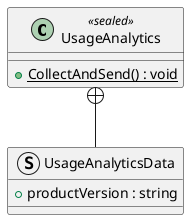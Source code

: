 @startuml
class UsageAnalytics <<sealed>> {
    + {static} CollectAndSend() : void
}
struct UsageAnalyticsData {
    + productVersion : string
}
UsageAnalytics +-- UsageAnalyticsData
@enduml
